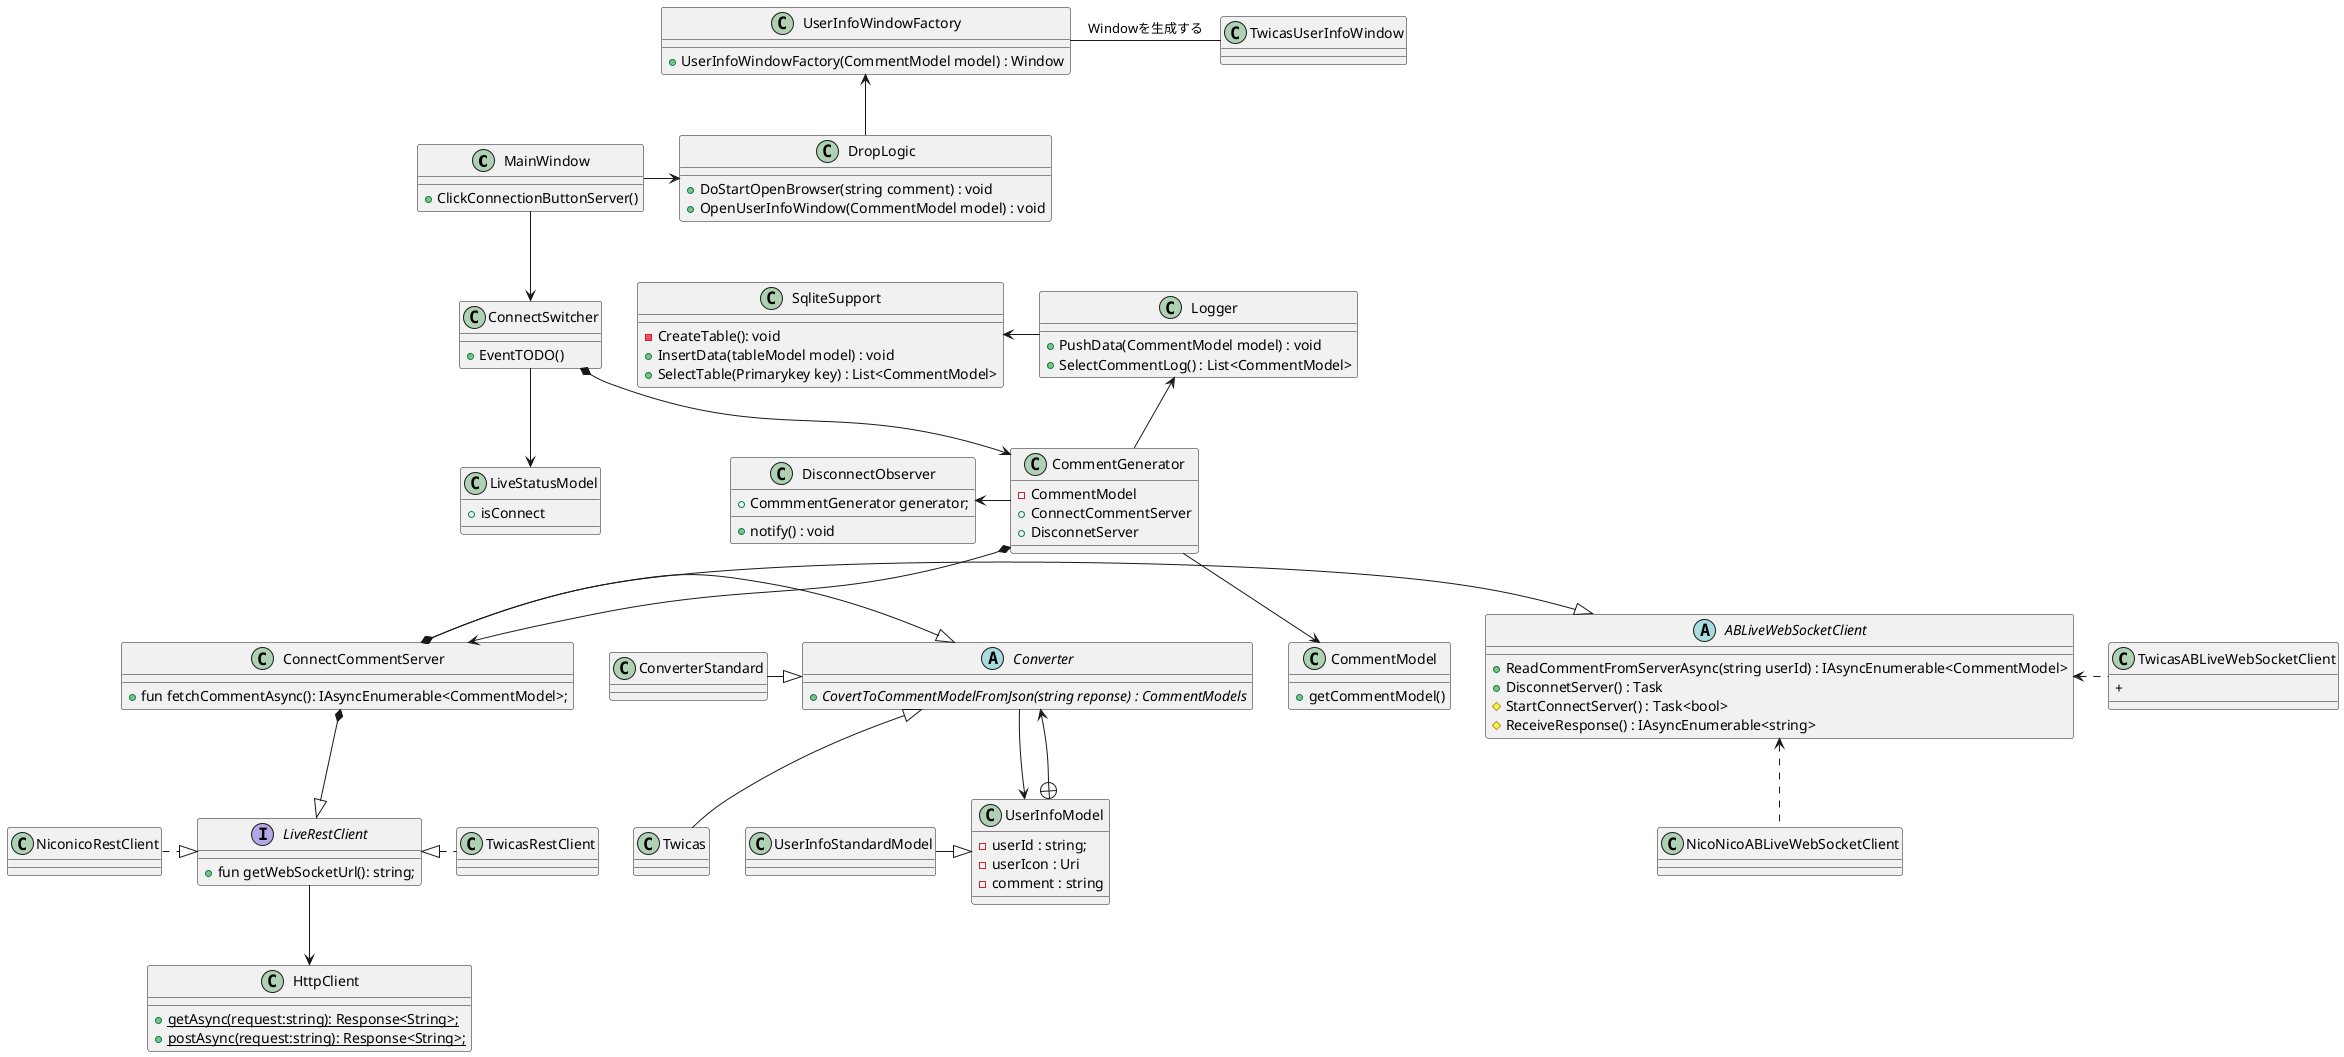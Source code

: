 @startuml コメント取得クラス図


    class MainWindow{
      +  ClickConnectionButtonServer()
    }
    class LiveStatusModel{
        + isConnect
    }
    class CommentModel{
        + getCommentModel()
    }
    class CommentGenerator{
        - CommentModel
        + ConnectCommentServer  
        + DisconnetServer
    }
    class ConnectSwitcher{
        + EventTODO()
    }



    class UserInfoWindowFactory{
        + UserInfoWindowFactory(CommentModel model) : Window
    }




    CommentGenerator --> CommentModel
    MainWindow --> ConnectSwitcher
    CommentGenerator *-down-> ConnectCommentServer
    ConnectSwitcher *--> CommentGenerator
    ConnectSwitcher --> LiveStatusModel
    abstract class ABLiveWebSocketClient{
        + ReadCommentFromServerAsync(string userId) : IAsyncEnumerable<CommentModel>
        + DisconnetServer() : Task
        # StartConnectServer() : Task<bool>
        # ReceiveResponse() : IAsyncEnumerable<string>      
    }

    class NicoNicoABLiveWebSocketClient{

    }
    class TwicasABLiveWebSocketClient{
        + 
    }

    class SqliteSupport{
        - CreateTable(): void
        + InsertData(tableModel model) : void
        + SelectTable(Primarykey key) : List<CommentModel>
    }

    class Logger{
        + PushData(CommentModel model) : void
        + SelectCommentLog() : List<CommentModel>
    }


    'Observer
    class DisconnectObserver{
        + CommmentGenerator generator;
        + notify() : void
    }
    CommentGenerator -left-> DisconnectObserver

    class ConnectCommentServer {
        + fun fetchCommentAsync(): IAsyncEnumerable<CommentModel>;
    }
    
    class DropLogic{
        + DoStartOpenBrowser(string comment) : void
        + OpenUserInfoWindow(CommentModel model) : void
    }

    interface LiveRestClient{
        + fun getWebSocketUrl(): string;
    }
    class NiconicoRestClient{

    }
    class HttpClient{
        + {static} getAsync(request:string): Response<String>;
        + {static} postAsync(request:string): Response<String>;
    }

    abstract class Converter{
        + {abstract} CovertToCommentModelFromJson(string reponse) : CommentModels
    }
    Converter <|-- Twicas

    class UserInfoModel{
        - userId : string;
        - userIcon : Uri
        - comment : string
    }
    
    'コネクトコメントサーバ'
    ConnectCommentServer *--|> LiveRestClient
    ConnectCommentServer *-right-|> ABLiveWebSocketClient
    ConnectCommentServer *-left-|> Converter


    'ユーザー情報
    UserInfoModel +--> Converter
    'コンバータ
    Converter --> UserInfoModel
    'クライアント
    NicoNicoABLiveWebSocketClient .up.> ABLiveWebSocketClient
    TwicasABLiveWebSocketClient .left.> ABLiveWebSocketClient
    'ユーザー情報モデル
    UserInfoStandardModel -right-|> UserInfoModel
    'レストクライアント
    NiconicoRestClient .right.|> LiveRestClient
    TwicasRestClient   .left.|>  LiveRestClient
    LiveRestClient -down-> HttpClient
    
    ConverterStandard -right-|> Converter
    
    CommentGenerator -up-> Logger
    Logger -left-> SqliteSupport

    MainWindow -right-> DropLogic

    DropLogic -up-> UserInfoWindowFactory

    UserInfoWindowFactory - TwicasUserInfoWindow : Windowを生成する

   



@enduml